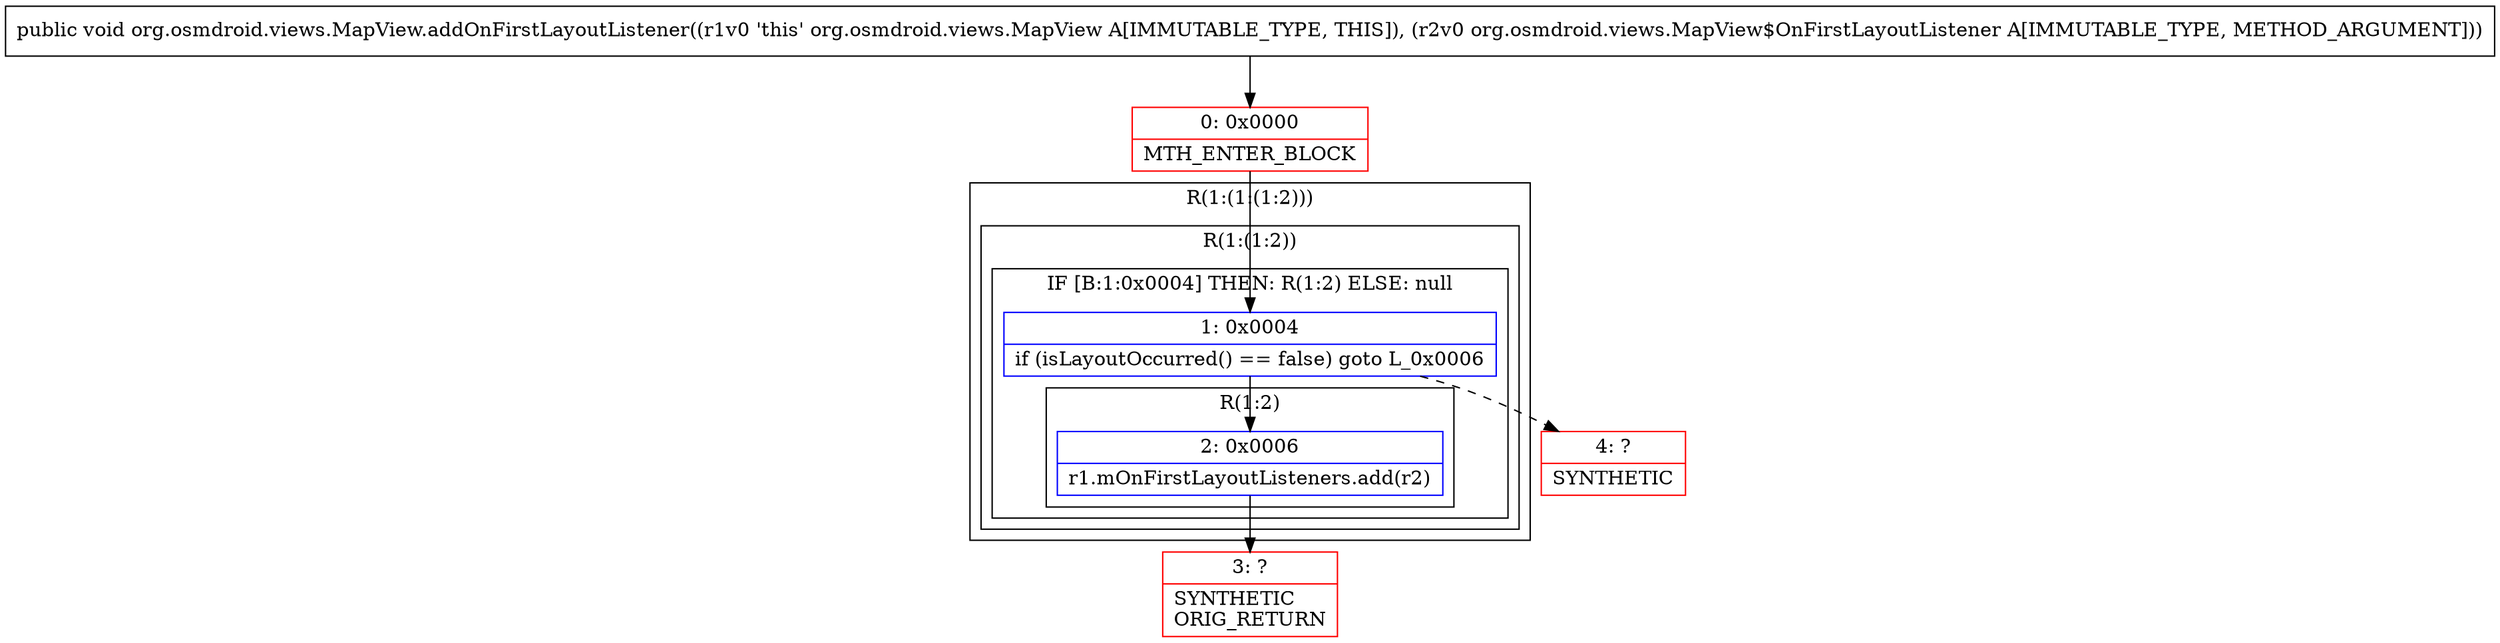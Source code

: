 digraph "CFG fororg.osmdroid.views.MapView.addOnFirstLayoutListener(Lorg\/osmdroid\/views\/MapView$OnFirstLayoutListener;)V" {
subgraph cluster_Region_1250748367 {
label = "R(1:(1:(1:2)))";
node [shape=record,color=blue];
subgraph cluster_Region_1179715576 {
label = "R(1:(1:2))";
node [shape=record,color=blue];
subgraph cluster_IfRegion_985740421 {
label = "IF [B:1:0x0004] THEN: R(1:2) ELSE: null";
node [shape=record,color=blue];
Node_1 [shape=record,label="{1\:\ 0x0004|if (isLayoutOccurred() == false) goto L_0x0006\l}"];
subgraph cluster_Region_1942069937 {
label = "R(1:2)";
node [shape=record,color=blue];
Node_2 [shape=record,label="{2\:\ 0x0006|r1.mOnFirstLayoutListeners.add(r2)\l}"];
}
}
}
}
Node_0 [shape=record,color=red,label="{0\:\ 0x0000|MTH_ENTER_BLOCK\l}"];
Node_3 [shape=record,color=red,label="{3\:\ ?|SYNTHETIC\lORIG_RETURN\l}"];
Node_4 [shape=record,color=red,label="{4\:\ ?|SYNTHETIC\l}"];
MethodNode[shape=record,label="{public void org.osmdroid.views.MapView.addOnFirstLayoutListener((r1v0 'this' org.osmdroid.views.MapView A[IMMUTABLE_TYPE, THIS]), (r2v0 org.osmdroid.views.MapView$OnFirstLayoutListener A[IMMUTABLE_TYPE, METHOD_ARGUMENT])) }"];
MethodNode -> Node_0;
Node_1 -> Node_2;
Node_1 -> Node_4[style=dashed];
Node_2 -> Node_3;
Node_0 -> Node_1;
}

